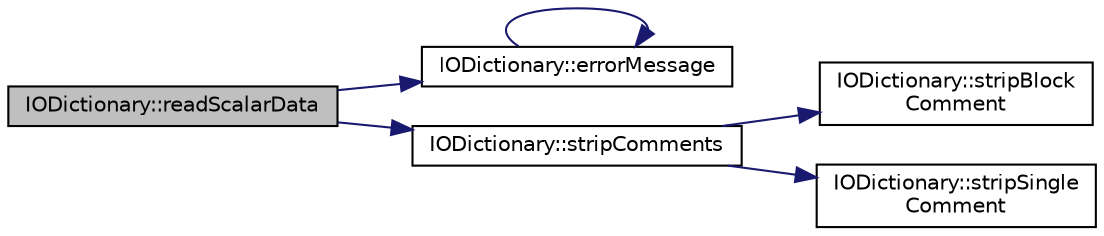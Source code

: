 digraph "IODictionary::readScalarData"
{
 // LATEX_PDF_SIZE
  bgcolor="transparent";
  edge [fontname="Helvetica",fontsize="10",labelfontname="Helvetica",labelfontsize="10"];
  node [fontname="Helvetica",fontsize="10",shape=record];
  rankdir="LR";
  Node1 [label="IODictionary::readScalarData",height=0.2,width=0.4,color="black", fillcolor="grey75", style="filled", fontcolor="black",tooltip=" "];
  Node1 -> Node2 [color="midnightblue",fontsize="10",style="solid",fontname="Helvetica"];
  Node2 [label="IODictionary::errorMessage",height=0.2,width=0.4,color="black",URL="$classIODictionary.html#a330dbe95a8d638be5a4a01366e954cef",tooltip=" "];
  Node2 -> Node2 [color="midnightblue",fontsize="10",style="solid",fontname="Helvetica"];
  Node1 -> Node3 [color="midnightblue",fontsize="10",style="solid",fontname="Helvetica"];
  Node3 [label="IODictionary::stripComments",height=0.2,width=0.4,color="black",URL="$classIODictionary.html#ac15a8655b8c9e130366de9b2fdf7bd68",tooltip=" "];
  Node3 -> Node4 [color="midnightblue",fontsize="10",style="solid",fontname="Helvetica"];
  Node4 [label="IODictionary::stripBlock\lComment",height=0.2,width=0.4,color="black",URL="$classIODictionary.html#a4ac06e814b5d27749ceaf2cdeffb6f32",tooltip=" "];
  Node3 -> Node5 [color="midnightblue",fontsize="10",style="solid",fontname="Helvetica"];
  Node5 [label="IODictionary::stripSingle\lComment",height=0.2,width=0.4,color="black",URL="$classIODictionary.html#aca978d016bf32e8fe1db40e78725a963",tooltip=" "];
}
